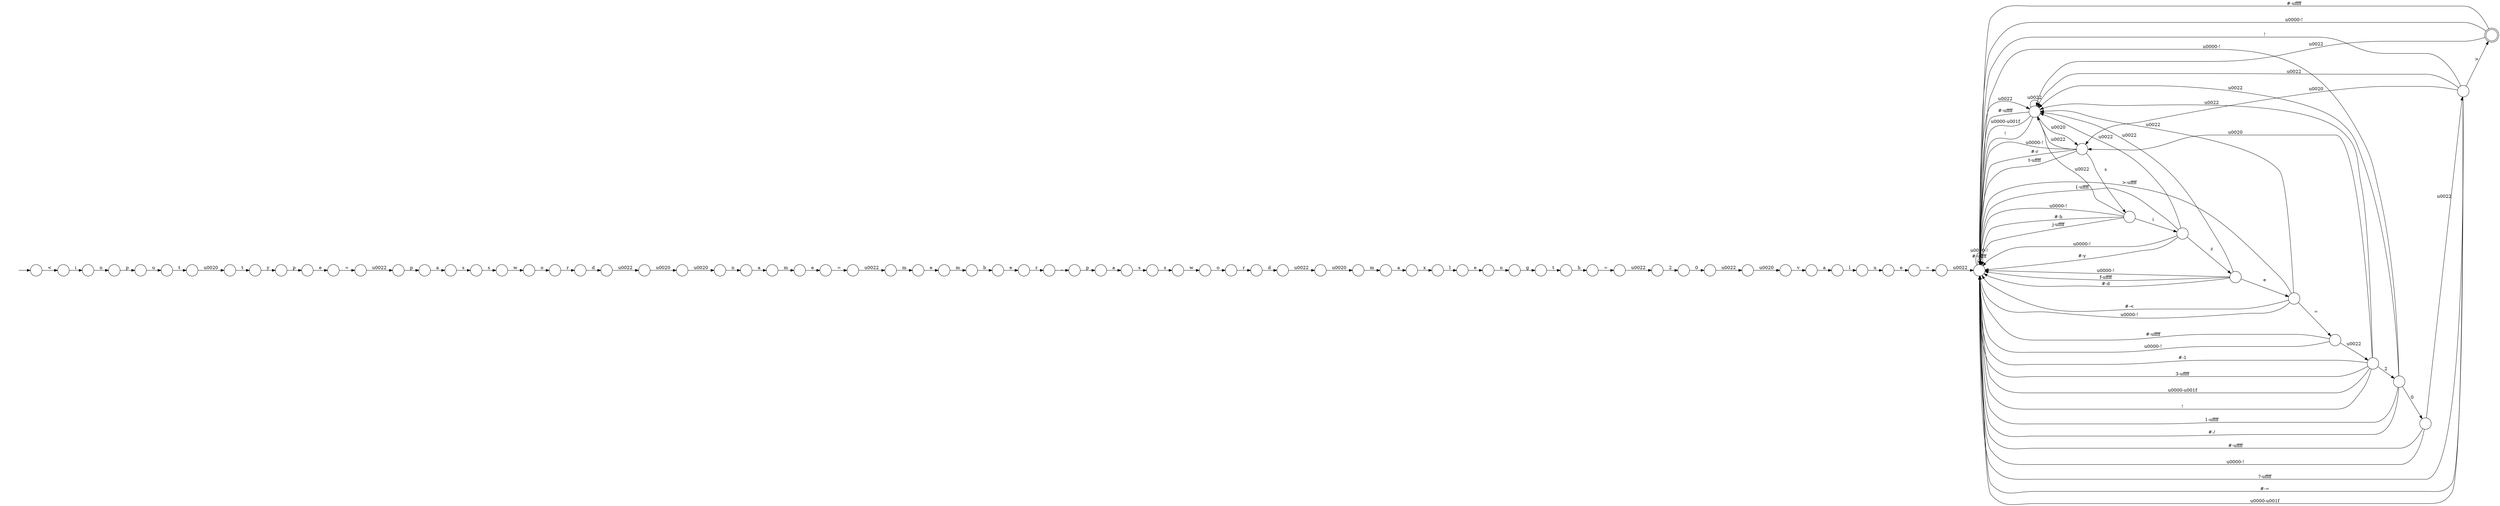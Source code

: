 digraph Automaton {
  rankdir = LR;
  0 [shape=circle,label=""];
  0 -> 64 [label="a"]
  1 [shape=circle,label=""];
  1 -> 36 [label="n"]
  2 [shape=circle,label=""];
  2 -> 62 [label="r"]
  3 [shape=circle,label=""];
  3 -> 43 [label="="]
  4 [shape=circle,label=""];
  4 -> 65 [label="\u0022"]
  4 -> 49 [label="#-\uffff"]
  4 -> 49 [label="\u0000-!"]
  5 [shape=circle,label=""];
  5 -> 1 [label="\u0020"]
  6 [shape=circle,label=""];
  6 -> 54 [label="m"]
  7 [shape=circle,label=""];
  7 -> 5 [label="\u0020"]
  8 [shape=circle,label=""];
  8 -> 51 [label="\u0022"]
  9 [shape=circle,label=""];
  9 -> 16 [label="i"]
  10 [shape=circle,label=""];
  10 -> 63 [label="e"]
  11 [shape=circle,label=""];
  11 -> 76 [label="a"]
  12 [shape=circle,label=""];
  12 -> 26 [label="="]
  13 [shape=circle,label=""];
  13 -> 40 [label="\u0022"]
  14 [shape=circle,label=""];
  14 -> 11 [label="p"]
  15 [shape=circle,label=""];
  15 -> 47 [label="u"]
  16 [shape=circle,label=""];
  16 -> 46 [label="n"]
  17 [shape=circle,label=""];
  17 -> 56 [label="p"]
  18 [shape=circle,label=""];
  18 -> 39 [label="a"]
  19 [shape=circle,label=""];
  19 -> 68 [label="d"]
  20 [shape=circle,label=""];
  20 -> 10 [label="b"]
  21 [shape=circle,label=""];
  21 -> 0 [label="v"]
  22 [shape=circle,label=""];
  22 -> 53 [label="t"]
  23 [shape=circle,label=""];
  23 -> 70 [label="m"]
  24 [shape=circle,label=""];
  24 -> 44 [label="\u0022"]
  25 [shape=circle,label=""];
  25 -> 73 [label="\u0022"]
  25 -> 49 [label="\u0000-!"]
  25 -> 49 [label="1-\uffff"]
  25 -> 41 [label="0"]
  25 -> 49 [label="#-/"]
  26 [shape=circle,label=""];
  26 -> 23 [label="\u0022"]
  27 [shape=doublecircle,label=""];
  27 -> 73 [label="\u0022"]
  27 -> 49 [label="#-\uffff"]
  27 -> 49 [label="\u0000-!"]
  28 [shape=circle,label=""];
  28 -> 4 [label="="]
  28 -> 73 [label="\u0022"]
  28 -> 49 [label="#-<"]
  28 -> 49 [label="\u0000-!"]
  28 -> 49 [label=">-\uffff"]
  29 [shape=circle,label=""];
  29 -> 35 [label="o"]
  30 [shape=circle,label=""];
  30 -> 45 [label="t"]
  31 [shape=circle,label=""];
  31 -> 30 [label="\u0020"]
  32 [shape=circle,label=""];
  32 -> 20 [label="m"]
  33 [shape=circle,label=""];
  33 -> 18 [label="p"]
  34 [shape=circle,label=""];
  initial [shape=plaintext,label=""];
  initial -> 34
  34 -> 9 [label="<"]
  35 [shape=circle,label=""];
  35 -> 19 [label="r"]
  36 [shape=circle,label=""];
  36 -> 77 [label="a"]
  37 [shape=circle,label=""];
  37 -> 69 [label="l"]
  38 [shape=circle,label=""];
  38 -> 73 [label="\u0022"]
  38 -> 49 [label="\u0000-!"]
  38 -> 28 [label="e"]
  38 -> 49 [label="f-\uffff"]
  38 -> 49 [label="#-d"]
  39 [shape=circle,label=""];
  39 -> 79 [label="s"]
  40 [shape=circle,label=""];
  40 -> 6 [label="\u0020"]
  41 [shape=circle,label=""];
  41 -> 66 [label="\u0022"]
  41 -> 49 [label="#-\uffff"]
  41 -> 49 [label="\u0000-!"]
  42 [shape=circle,label=""];
  42 -> 78 [label="u"]
  43 [shape=circle,label=""];
  43 -> 14 [label="\u0022"]
  44 [shape=circle,label=""];
  44 -> 75 [label="2"]
  45 [shape=circle,label=""];
  45 -> 17 [label="y"]
  46 [shape=circle,label=""];
  46 -> 15 [label="p"]
  47 [shape=circle,label=""];
  47 -> 31 [label="t"]
  48 [shape=circle,label=""];
  48 -> 37 [label="x"]
  49 [shape=circle,label=""];
  49 -> 73 [label="\u0022"]
  49 -> 49 [label="#-\uffff"]
  49 -> 49 [label="\u0000-!"]
  50 [shape=circle,label=""];
  50 -> 74 [label="="]
  51 [shape=circle,label=""];
  51 -> 21 [label="\u0020"]
  52 [shape=circle,label=""];
  52 -> 24 [label="="]
  53 [shape=circle,label=""];
  53 -> 52 [label="h"]
  54 [shape=circle,label=""];
  54 -> 48 [label="a"]
  55 [shape=circle,label=""];
  55 -> 71 [label="n"]
  56 [shape=circle,label=""];
  56 -> 3 [label="e"]
  57 [shape=circle,label=""];
  57 -> 2 [label="o"]
  58 [shape=circle,label=""];
  58 -> 38 [label="z"]
  58 -> 73 [label="\u0022"]
  58 -> 49 [label="\u0000-!"]
  58 -> 49 [label="#-y"]
  58 -> 49 [label="{-\uffff"]
  59 [shape=circle,label=""];
  59 -> 57 [label="w"]
  60 [shape=circle,label=""];
  60 -> 12 [label="e"]
  61 [shape=circle,label=""];
  61 -> 80 [label="s"]
  62 [shape=circle,label=""];
  62 -> 13 [label="d"]
  63 [shape=circle,label=""];
  63 -> 81 [label="r"]
  64 [shape=circle,label=""];
  64 -> 42 [label="l"]
  65 [shape=circle,label=""];
  65 -> 73 [label="\u0022"]
  65 -> 25 [label="2"]
  65 -> 49 [label="#-1"]
  65 -> 49 [label="3-\uffff"]
  65 -> 49 [label="\u0000-\u001f"]
  65 -> 72 [label="\u0020"]
  65 -> 49 [label="!"]
  66 [shape=circle,label=""];
  66 -> 73 [label="\u0022"]
  66 -> 49 [label="#-="]
  66 -> 27 [label=">"]
  66 -> 49 [label="\u0000-\u001f"]
  66 -> 72 [label="\u0020"]
  66 -> 49 [label="!"]
  66 -> 49 [label="?-\uffff"]
  67 [shape=circle,label=""];
  67 -> 73 [label="\u0022"]
  67 -> 49 [label="\u0000-!"]
  67 -> 58 [label="i"]
  67 -> 49 [label="#-h"]
  67 -> 49 [label="j-\uffff"]
  68 [shape=circle,label=""];
  68 -> 7 [label="\u0022"]
  69 [shape=circle,label=""];
  69 -> 55 [label="e"]
  70 [shape=circle,label=""];
  70 -> 32 [label="e"]
  71 [shape=circle,label=""];
  71 -> 22 [label="g"]
  72 [shape=circle,label=""];
  72 -> 73 [label="\u0022"]
  72 -> 49 [label="\u0000-!"]
  72 -> 49 [label="#-r"]
  72 -> 67 [label="s"]
  72 -> 49 [label="t-\uffff"]
  73 [shape=circle,label=""];
  73 -> 73 [label="\u0022"]
  73 -> 49 [label="#-\uffff"]
  73 -> 49 [label="\u0000-\u001f"]
  73 -> 72 [label="\u0020"]
  73 -> 49 [label="!"]
  74 [shape=circle,label=""];
  74 -> 49 [label="\u0022"]
  75 [shape=circle,label=""];
  75 -> 8 [label="0"]
  76 [shape=circle,label=""];
  76 -> 61 [label="s"]
  77 [shape=circle,label=""];
  77 -> 60 [label="m"]
  78 [shape=circle,label=""];
  78 -> 50 [label="e"]
  79 [shape=circle,label=""];
  79 -> 59 [label="s"]
  80 [shape=circle,label=""];
  80 -> 29 [label="w"]
  81 [shape=circle,label=""];
  81 -> 33 [label="_"]
}

